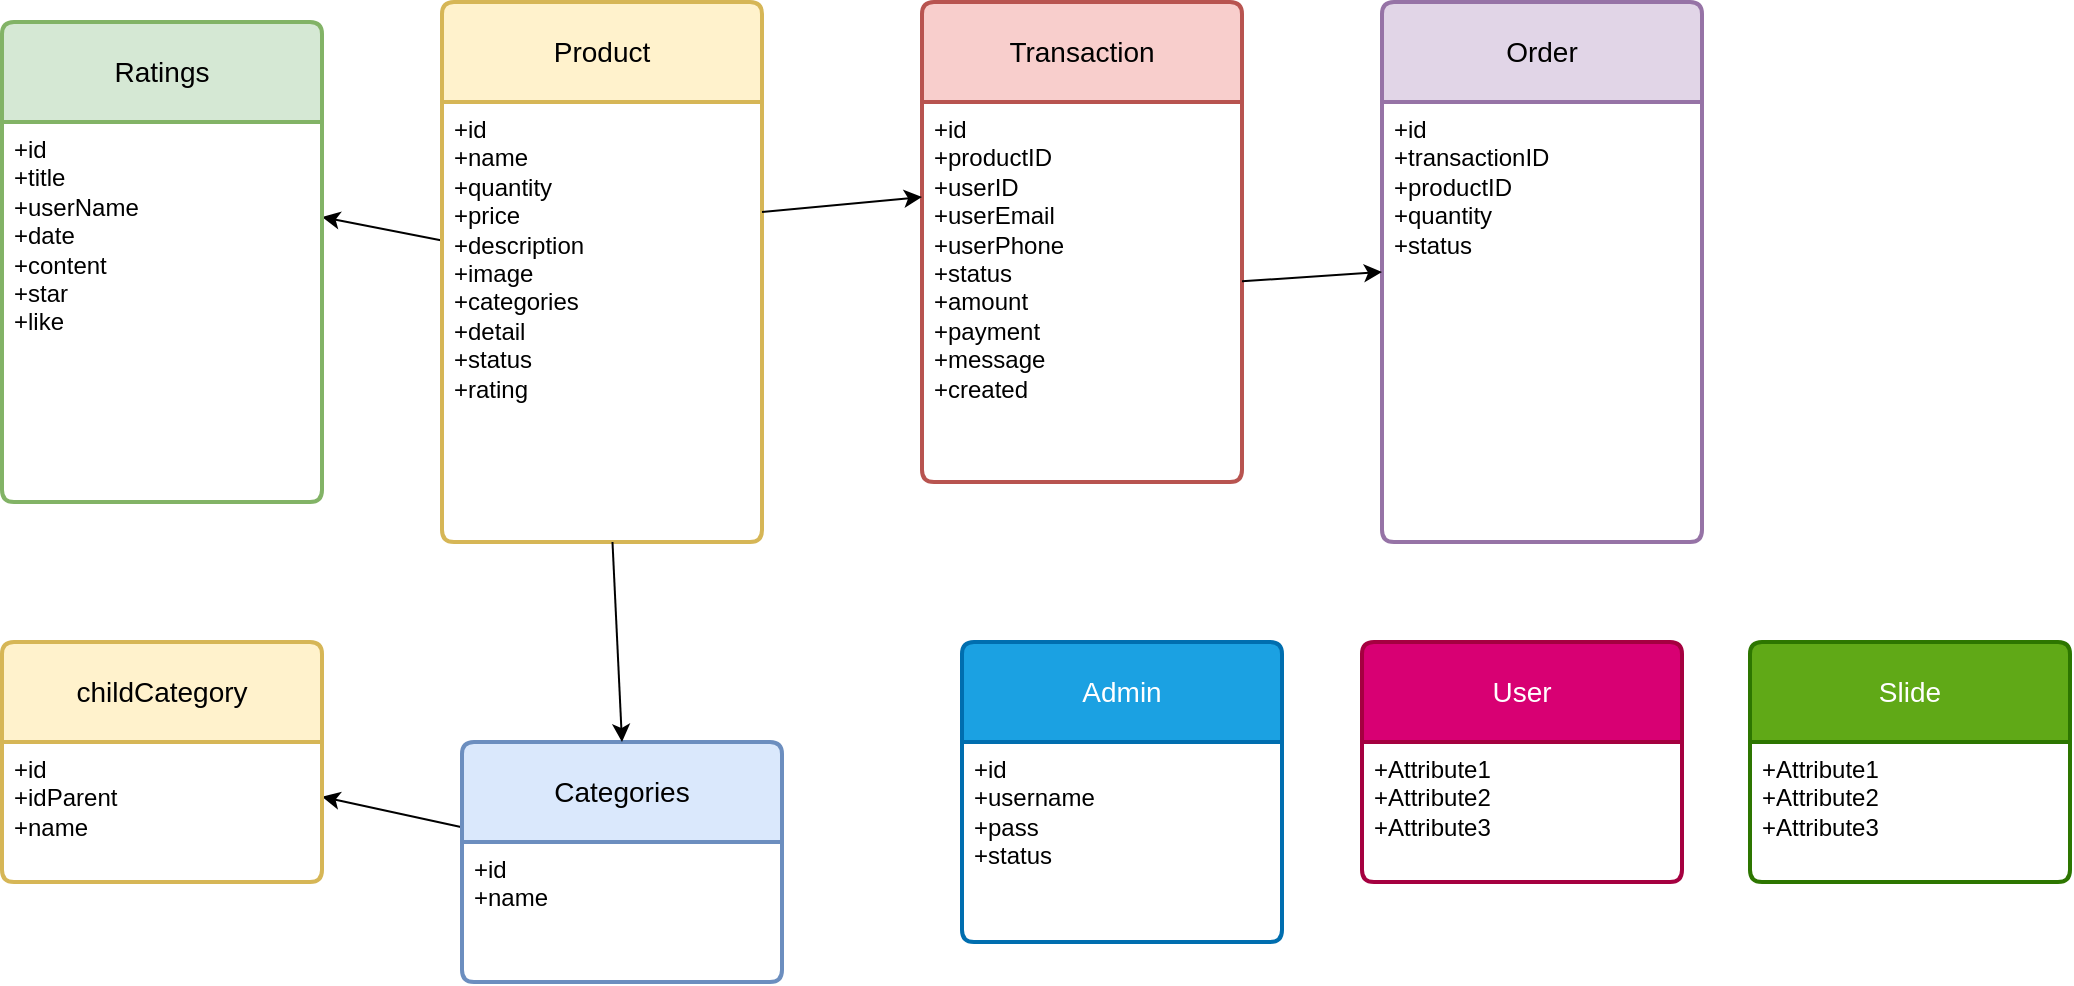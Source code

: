 <mxfile version="22.1.18" type="github">
  <diagram id="C5RBs43oDa-KdzZeNtuy" name="Page-1">
    <mxGraphModel dx="1877" dy="574" grid="1" gridSize="10" guides="1" tooltips="1" connect="1" arrows="1" fold="1" page="1" pageScale="1" pageWidth="827" pageHeight="1169" math="0" shadow="0">
      <root>
        <mxCell id="WIyWlLk6GJQsqaUBKTNV-0" />
        <mxCell id="WIyWlLk6GJQsqaUBKTNV-1" parent="WIyWlLk6GJQsqaUBKTNV-0" />
        <mxCell id="u60Sw1pnuOSh4Vpb6YAL-22" style="rounded=0;orthogonalLoop=1;jettySize=auto;html=1;entryX=1;entryY=0.25;entryDx=0;entryDy=0;" edge="1" parent="WIyWlLk6GJQsqaUBKTNV-1" source="u60Sw1pnuOSh4Vpb6YAL-0" target="u60Sw1pnuOSh4Vpb6YAL-11">
          <mxGeometry relative="1" as="geometry" />
        </mxCell>
        <mxCell id="u60Sw1pnuOSh4Vpb6YAL-0" value="Product" style="swimlane;childLayout=stackLayout;horizontal=1;startSize=50;horizontalStack=0;rounded=1;fontSize=14;fontStyle=0;strokeWidth=2;resizeParent=0;resizeLast=1;shadow=0;dashed=0;align=center;arcSize=4;whiteSpace=wrap;html=1;fillColor=#fff2cc;strokeColor=#d6b656;" vertex="1" parent="WIyWlLk6GJQsqaUBKTNV-1">
          <mxGeometry x="-160" y="120" width="160" height="270" as="geometry" />
        </mxCell>
        <mxCell id="u60Sw1pnuOSh4Vpb6YAL-1" value="+id&lt;br&gt;+name&lt;br&gt;+quantity&lt;br&gt;+price&lt;br&gt;+description&lt;br&gt;+image&lt;br&gt;+categories&lt;br&gt;+detail&lt;br&gt;+status&lt;br&gt;+rating" style="align=left;strokeColor=none;fillColor=none;spacingLeft=4;fontSize=12;verticalAlign=top;resizable=0;rotatable=0;part=1;html=1;" vertex="1" parent="u60Sw1pnuOSh4Vpb6YAL-0">
          <mxGeometry y="50" width="160" height="220" as="geometry" />
        </mxCell>
        <mxCell id="u60Sw1pnuOSh4Vpb6YAL-2" value="Order" style="swimlane;childLayout=stackLayout;horizontal=1;startSize=50;horizontalStack=0;rounded=1;fontSize=14;fontStyle=0;strokeWidth=2;resizeParent=0;resizeLast=1;shadow=0;dashed=0;align=center;arcSize=4;whiteSpace=wrap;html=1;fillColor=#e1d5e7;strokeColor=#9673a6;" vertex="1" parent="WIyWlLk6GJQsqaUBKTNV-1">
          <mxGeometry x="310" y="120" width="160" height="270" as="geometry" />
        </mxCell>
        <mxCell id="u60Sw1pnuOSh4Vpb6YAL-3" value="+id&lt;br&gt;+transactionID&lt;br&gt;+productID&lt;br&gt;+quantity&lt;br&gt;+status&lt;br&gt;" style="align=left;strokeColor=none;fillColor=none;spacingLeft=4;fontSize=12;verticalAlign=top;resizable=0;rotatable=0;part=1;html=1;" vertex="1" parent="u60Sw1pnuOSh4Vpb6YAL-2">
          <mxGeometry y="50" width="160" height="220" as="geometry" />
        </mxCell>
        <mxCell id="u60Sw1pnuOSh4Vpb6YAL-4" value="Transaction" style="swimlane;childLayout=stackLayout;horizontal=1;startSize=50;horizontalStack=0;rounded=1;fontSize=14;fontStyle=0;strokeWidth=2;resizeParent=0;resizeLast=1;shadow=0;dashed=0;align=center;arcSize=4;whiteSpace=wrap;html=1;fillColor=#f8cecc;strokeColor=#b85450;" vertex="1" parent="WIyWlLk6GJQsqaUBKTNV-1">
          <mxGeometry x="80" y="120" width="160" height="240" as="geometry" />
        </mxCell>
        <mxCell id="u60Sw1pnuOSh4Vpb6YAL-5" value="+id&lt;br&gt;+productID&lt;br&gt;+userID&lt;br&gt;+userEmail&lt;br&gt;+userPhone&lt;br&gt;+status&lt;br&gt;+amount&lt;br&gt;+payment&lt;br&gt;+message&lt;br&gt;+created" style="align=left;strokeColor=none;fillColor=none;spacingLeft=4;fontSize=12;verticalAlign=top;resizable=0;rotatable=0;part=1;html=1;" vertex="1" parent="u60Sw1pnuOSh4Vpb6YAL-4">
          <mxGeometry y="50" width="160" height="190" as="geometry" />
        </mxCell>
        <mxCell id="u60Sw1pnuOSh4Vpb6YAL-6" value="Admin" style="swimlane;childLayout=stackLayout;horizontal=1;startSize=50;horizontalStack=0;rounded=1;fontSize=14;fontStyle=0;strokeWidth=2;resizeParent=0;resizeLast=1;shadow=0;dashed=0;align=center;arcSize=4;whiteSpace=wrap;html=1;fillColor=#1ba1e2;fontColor=#ffffff;strokeColor=#006EAF;" vertex="1" parent="WIyWlLk6GJQsqaUBKTNV-1">
          <mxGeometry x="100" y="440" width="160" height="150" as="geometry" />
        </mxCell>
        <mxCell id="u60Sw1pnuOSh4Vpb6YAL-7" value="+id&lt;br&gt;+username&lt;br&gt;+pass&lt;br&gt;+status&lt;br&gt;" style="align=left;strokeColor=none;fillColor=none;spacingLeft=4;fontSize=12;verticalAlign=top;resizable=0;rotatable=0;part=1;html=1;" vertex="1" parent="u60Sw1pnuOSh4Vpb6YAL-6">
          <mxGeometry y="50" width="160" height="100" as="geometry" />
        </mxCell>
        <mxCell id="u60Sw1pnuOSh4Vpb6YAL-8" value="User" style="swimlane;childLayout=stackLayout;horizontal=1;startSize=50;horizontalStack=0;rounded=1;fontSize=14;fontStyle=0;strokeWidth=2;resizeParent=0;resizeLast=1;shadow=0;dashed=0;align=center;arcSize=4;whiteSpace=wrap;html=1;fillColor=#d80073;fontColor=#ffffff;strokeColor=#A50040;" vertex="1" parent="WIyWlLk6GJQsqaUBKTNV-1">
          <mxGeometry x="300" y="440" width="160" height="120" as="geometry" />
        </mxCell>
        <mxCell id="u60Sw1pnuOSh4Vpb6YAL-9" value="+Attribute1&#xa;+Attribute2&#xa;+Attribute3" style="align=left;strokeColor=none;fillColor=none;spacingLeft=4;fontSize=12;verticalAlign=top;resizable=0;rotatable=0;part=1;html=1;" vertex="1" parent="u60Sw1pnuOSh4Vpb6YAL-8">
          <mxGeometry y="50" width="160" height="70" as="geometry" />
        </mxCell>
        <mxCell id="u60Sw1pnuOSh4Vpb6YAL-10" value="Ratings" style="swimlane;childLayout=stackLayout;horizontal=1;startSize=50;horizontalStack=0;rounded=1;fontSize=14;fontStyle=0;strokeWidth=2;resizeParent=0;resizeLast=1;shadow=0;dashed=0;align=center;arcSize=4;whiteSpace=wrap;html=1;fillColor=#d5e8d4;strokeColor=#82b366;" vertex="1" parent="WIyWlLk6GJQsqaUBKTNV-1">
          <mxGeometry x="-380" y="130" width="160" height="240" as="geometry" />
        </mxCell>
        <mxCell id="u60Sw1pnuOSh4Vpb6YAL-11" value="+id&lt;br&gt;+title&lt;br&gt;+userName&lt;br&gt;+date&lt;br&gt;+content&lt;br&gt;+star&lt;br&gt;+like&lt;br&gt;" style="align=left;strokeColor=none;fillColor=none;spacingLeft=4;fontSize=12;verticalAlign=top;resizable=0;rotatable=0;part=1;html=1;" vertex="1" parent="u60Sw1pnuOSh4Vpb6YAL-10">
          <mxGeometry y="50" width="160" height="190" as="geometry" />
        </mxCell>
        <mxCell id="u60Sw1pnuOSh4Vpb6YAL-20" value="" style="rounded=0;orthogonalLoop=1;jettySize=auto;html=1;" edge="1" parent="WIyWlLk6GJQsqaUBKTNV-1" source="u60Sw1pnuOSh4Vpb6YAL-13" target="u60Sw1pnuOSh4Vpb6YAL-18">
          <mxGeometry relative="1" as="geometry" />
        </mxCell>
        <mxCell id="u60Sw1pnuOSh4Vpb6YAL-13" value="Categories" style="swimlane;childLayout=stackLayout;horizontal=1;startSize=50;horizontalStack=0;rounded=1;fontSize=14;fontStyle=0;strokeWidth=2;resizeParent=0;resizeLast=1;shadow=0;dashed=0;align=center;arcSize=4;whiteSpace=wrap;html=1;fillColor=#dae8fc;strokeColor=#6c8ebf;" vertex="1" parent="WIyWlLk6GJQsqaUBKTNV-1">
          <mxGeometry x="-150" y="490" width="160" height="120" as="geometry" />
        </mxCell>
        <mxCell id="u60Sw1pnuOSh4Vpb6YAL-14" value="+id&lt;br&gt;+name&lt;br&gt;" style="align=left;strokeColor=none;fillColor=none;spacingLeft=4;fontSize=12;verticalAlign=top;resizable=0;rotatable=0;part=1;html=1;" vertex="1" parent="u60Sw1pnuOSh4Vpb6YAL-13">
          <mxGeometry y="50" width="160" height="70" as="geometry" />
        </mxCell>
        <mxCell id="u60Sw1pnuOSh4Vpb6YAL-15" value="Slide" style="swimlane;childLayout=stackLayout;horizontal=1;startSize=50;horizontalStack=0;rounded=1;fontSize=14;fontStyle=0;strokeWidth=2;resizeParent=0;resizeLast=1;shadow=0;dashed=0;align=center;arcSize=4;whiteSpace=wrap;html=1;fillColor=#60a917;fontColor=#ffffff;strokeColor=#2D7600;" vertex="1" parent="WIyWlLk6GJQsqaUBKTNV-1">
          <mxGeometry x="494" y="440" width="160" height="120" as="geometry" />
        </mxCell>
        <mxCell id="u60Sw1pnuOSh4Vpb6YAL-16" value="+Attribute1&#xa;+Attribute2&#xa;+Attribute3" style="align=left;strokeColor=none;fillColor=none;spacingLeft=4;fontSize=12;verticalAlign=top;resizable=0;rotatable=0;part=1;html=1;" vertex="1" parent="u60Sw1pnuOSh4Vpb6YAL-15">
          <mxGeometry y="50" width="160" height="70" as="geometry" />
        </mxCell>
        <mxCell id="u60Sw1pnuOSh4Vpb6YAL-18" value="childCategory" style="swimlane;childLayout=stackLayout;horizontal=1;startSize=50;horizontalStack=0;rounded=1;fontSize=14;fontStyle=0;strokeWidth=2;resizeParent=0;resizeLast=1;shadow=0;dashed=0;align=center;arcSize=4;whiteSpace=wrap;html=1;fillColor=#fff2cc;strokeColor=#d6b656;" vertex="1" parent="WIyWlLk6GJQsqaUBKTNV-1">
          <mxGeometry x="-380" y="440" width="160" height="120" as="geometry" />
        </mxCell>
        <mxCell id="u60Sw1pnuOSh4Vpb6YAL-19" value="+id&lt;br&gt;+idParent&lt;br&gt;+name&lt;br&gt;" style="align=left;strokeColor=none;fillColor=none;spacingLeft=4;fontSize=12;verticalAlign=top;resizable=0;rotatable=0;part=1;html=1;" vertex="1" parent="u60Sw1pnuOSh4Vpb6YAL-18">
          <mxGeometry y="50" width="160" height="70" as="geometry" />
        </mxCell>
        <mxCell id="u60Sw1pnuOSh4Vpb6YAL-21" style="rounded=0;orthogonalLoop=1;jettySize=auto;html=1;entryX=0.5;entryY=0;entryDx=0;entryDy=0;" edge="1" parent="WIyWlLk6GJQsqaUBKTNV-1" source="u60Sw1pnuOSh4Vpb6YAL-1" target="u60Sw1pnuOSh4Vpb6YAL-13">
          <mxGeometry relative="1" as="geometry" />
        </mxCell>
        <mxCell id="u60Sw1pnuOSh4Vpb6YAL-23" style="rounded=0;orthogonalLoop=1;jettySize=auto;html=1;entryX=0;entryY=0.25;entryDx=0;entryDy=0;exitX=1;exitY=0.25;exitDx=0;exitDy=0;" edge="1" parent="WIyWlLk6GJQsqaUBKTNV-1" source="u60Sw1pnuOSh4Vpb6YAL-1" target="u60Sw1pnuOSh4Vpb6YAL-5">
          <mxGeometry relative="1" as="geometry" />
        </mxCell>
        <mxCell id="u60Sw1pnuOSh4Vpb6YAL-24" style="rounded=0;orthogonalLoop=1;jettySize=auto;html=1;entryX=0;entryY=0.5;entryDx=0;entryDy=0;" edge="1" parent="WIyWlLk6GJQsqaUBKTNV-1" source="u60Sw1pnuOSh4Vpb6YAL-5" target="u60Sw1pnuOSh4Vpb6YAL-2">
          <mxGeometry relative="1" as="geometry" />
        </mxCell>
      </root>
    </mxGraphModel>
  </diagram>
</mxfile>
